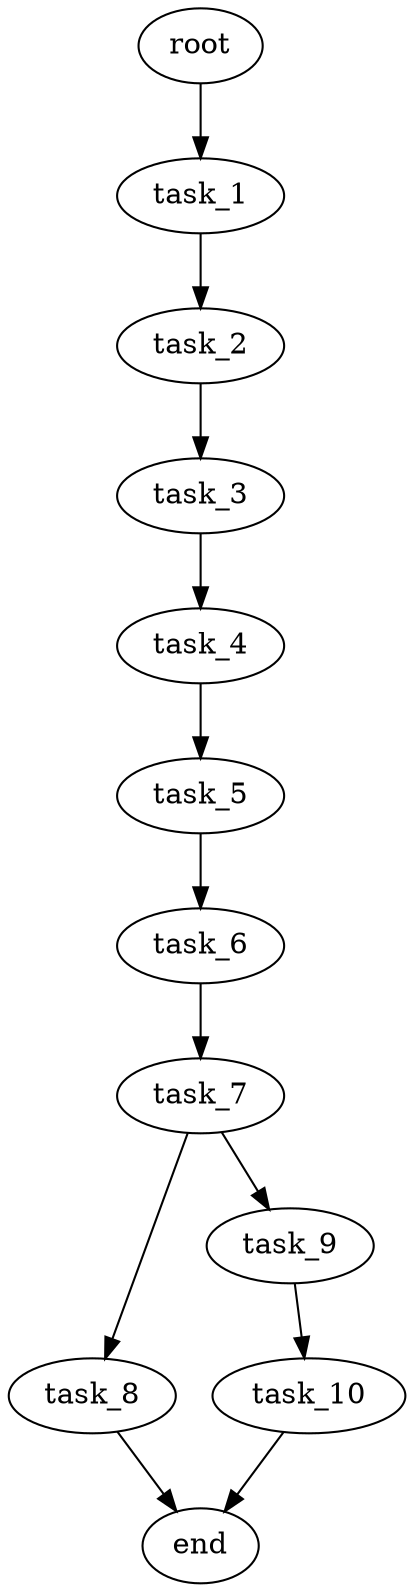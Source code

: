 digraph G {
  root [size="0.000000e+00"];
  task_1 [size="9.689994e+09"];
  task_2 [size="9.263743e+09"];
  task_3 [size="8.487109e+09"];
  task_4 [size="1.663945e+09"];
  task_5 [size="4.856926e+09"];
  task_6 [size="2.138259e+09"];
  task_7 [size="4.011002e+09"];
  task_8 [size="5.872954e+08"];
  task_9 [size="3.790352e+09"];
  task_10 [size="9.853103e+09"];
  end [size="0.000000e+00"];

  root -> task_1 [size="1.000000e-12"];
  task_1 -> task_2 [size="9.263743e+08"];
  task_2 -> task_3 [size="8.487109e+08"];
  task_3 -> task_4 [size="1.663945e+08"];
  task_4 -> task_5 [size="4.856926e+08"];
  task_5 -> task_6 [size="2.138259e+08"];
  task_6 -> task_7 [size="4.011002e+08"];
  task_7 -> task_8 [size="5.872954e+07"];
  task_7 -> task_9 [size="3.790352e+08"];
  task_8 -> end [size="1.000000e-12"];
  task_9 -> task_10 [size="9.853103e+08"];
  task_10 -> end [size="1.000000e-12"];
}
